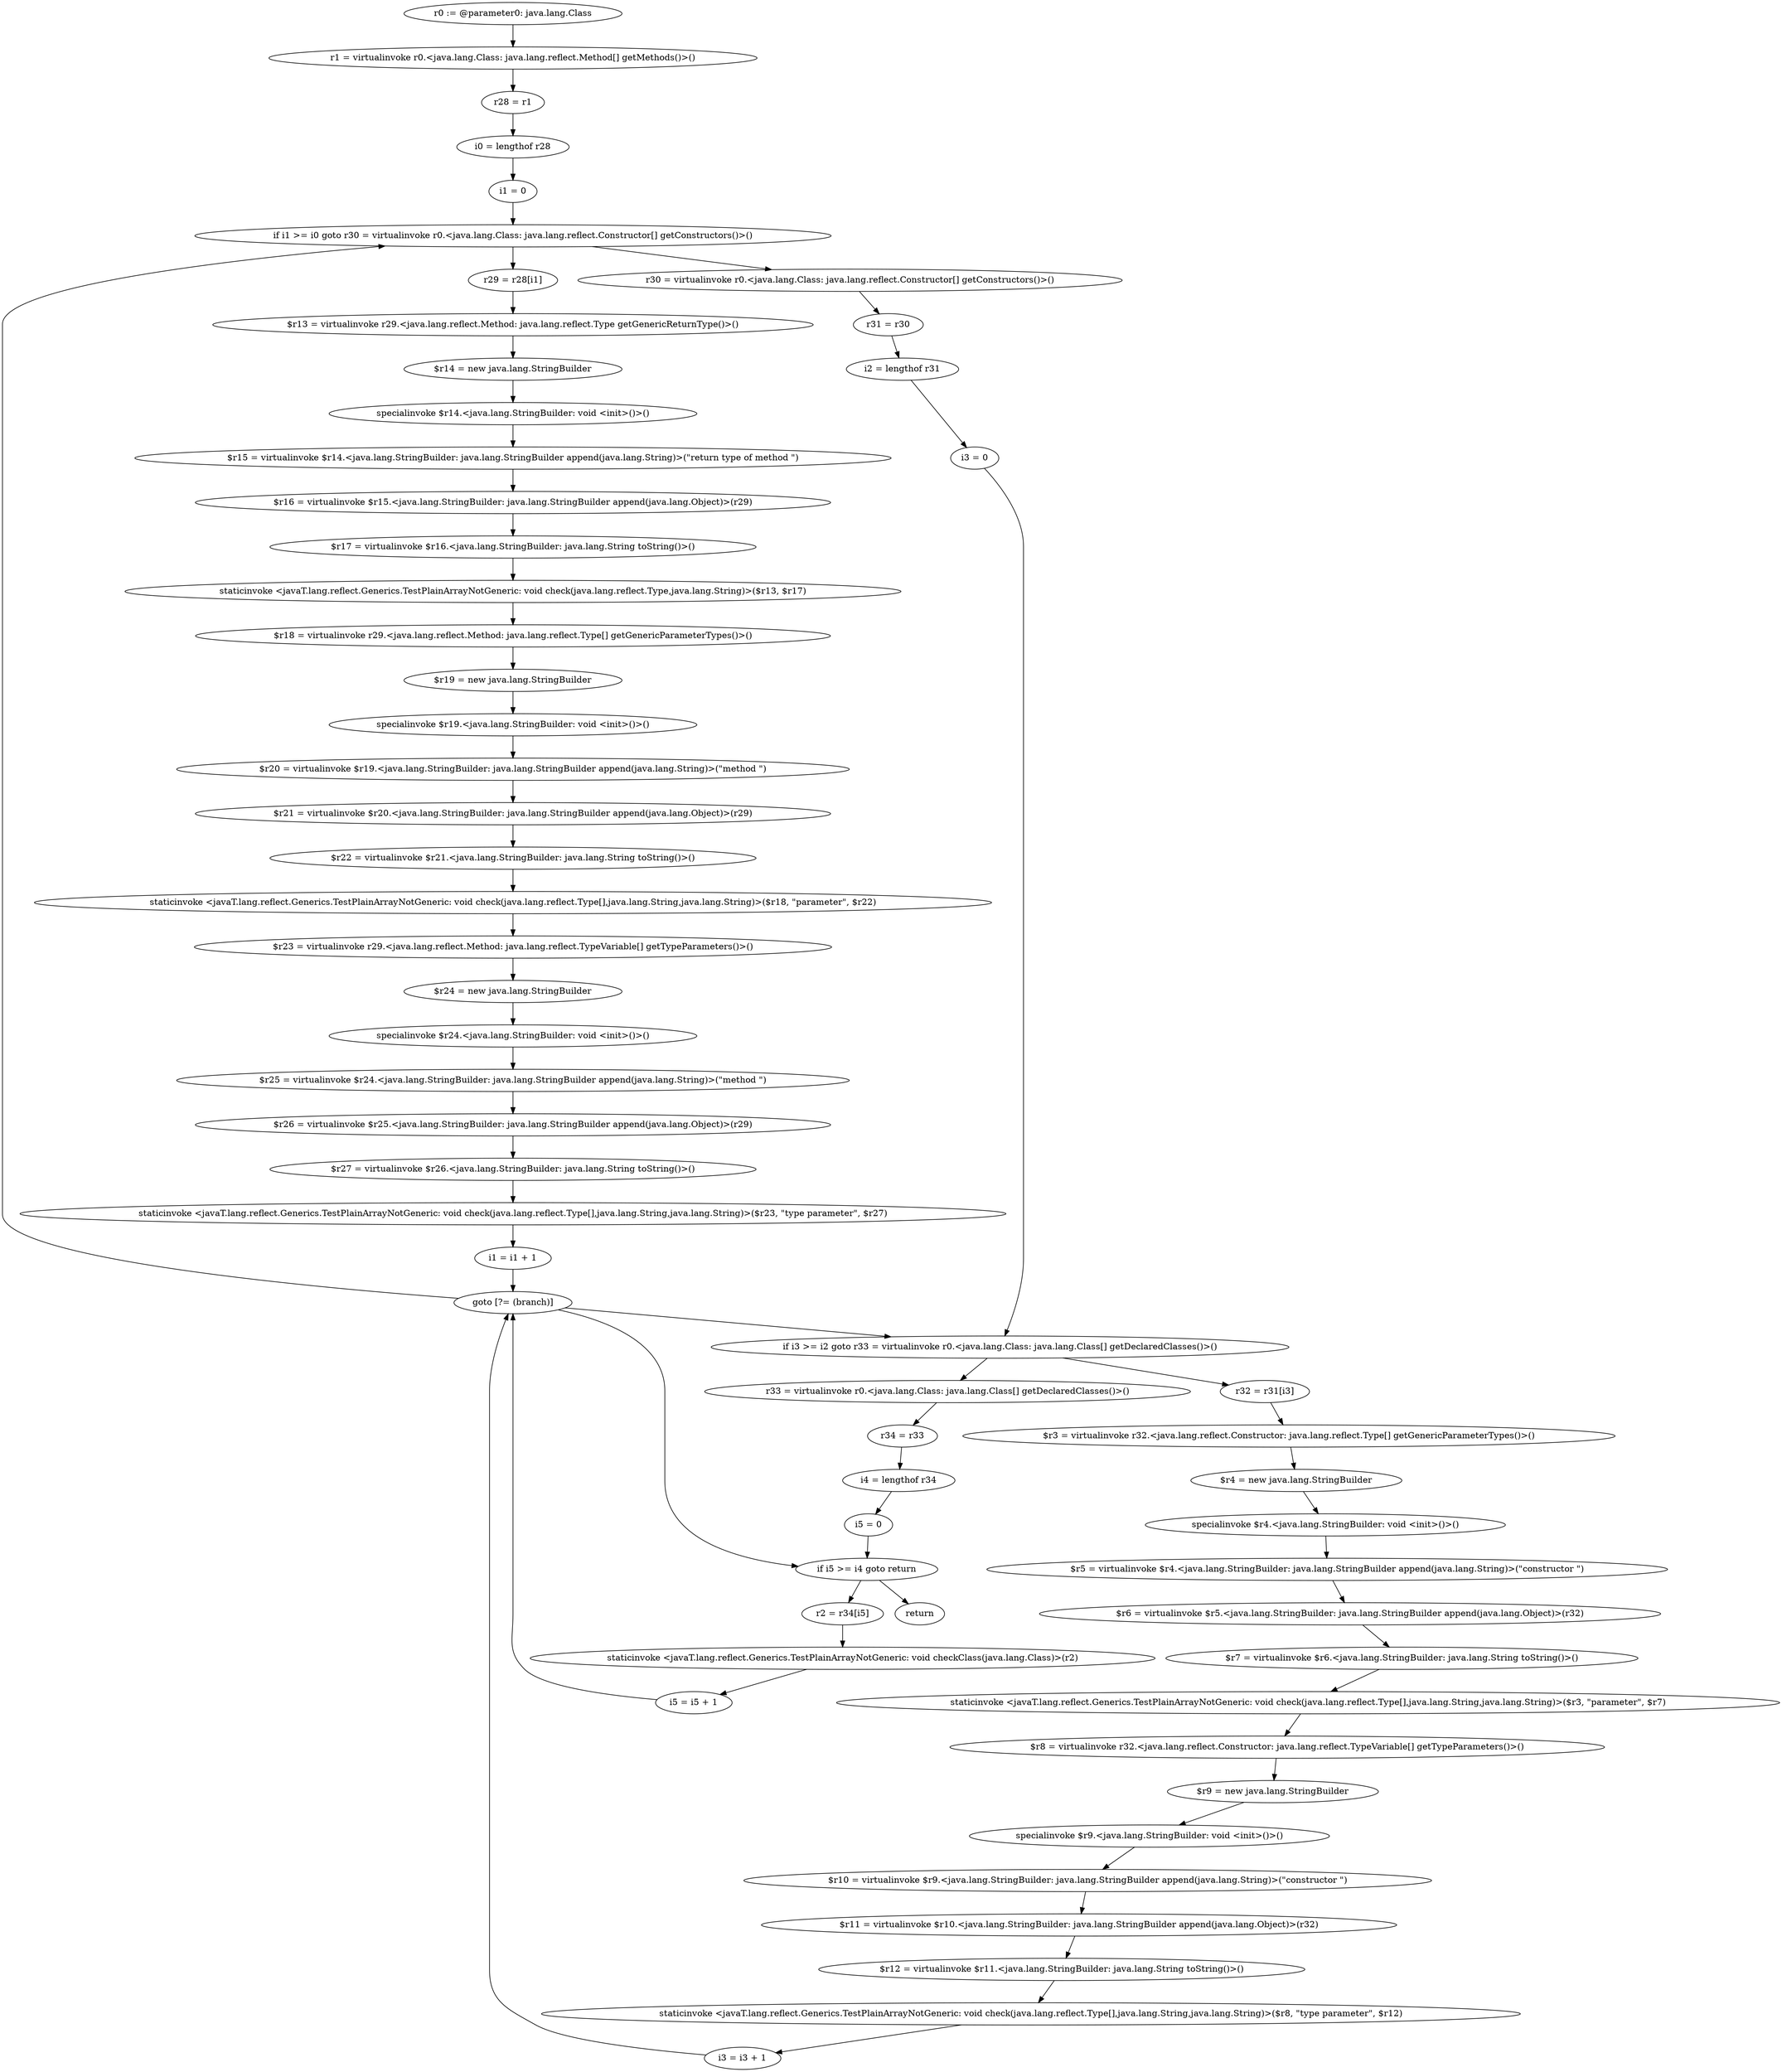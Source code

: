 digraph "unitGraph" {
    "r0 := @parameter0: java.lang.Class"
    "r1 = virtualinvoke r0.<java.lang.Class: java.lang.reflect.Method[] getMethods()>()"
    "r28 = r1"
    "i0 = lengthof r28"
    "i1 = 0"
    "if i1 >= i0 goto r30 = virtualinvoke r0.<java.lang.Class: java.lang.reflect.Constructor[] getConstructors()>()"
    "r29 = r28[i1]"
    "$r13 = virtualinvoke r29.<java.lang.reflect.Method: java.lang.reflect.Type getGenericReturnType()>()"
    "$r14 = new java.lang.StringBuilder"
    "specialinvoke $r14.<java.lang.StringBuilder: void <init>()>()"
    "$r15 = virtualinvoke $r14.<java.lang.StringBuilder: java.lang.StringBuilder append(java.lang.String)>(\"return type of method \")"
    "$r16 = virtualinvoke $r15.<java.lang.StringBuilder: java.lang.StringBuilder append(java.lang.Object)>(r29)"
    "$r17 = virtualinvoke $r16.<java.lang.StringBuilder: java.lang.String toString()>()"
    "staticinvoke <javaT.lang.reflect.Generics.TestPlainArrayNotGeneric: void check(java.lang.reflect.Type,java.lang.String)>($r13, $r17)"
    "$r18 = virtualinvoke r29.<java.lang.reflect.Method: java.lang.reflect.Type[] getGenericParameterTypes()>()"
    "$r19 = new java.lang.StringBuilder"
    "specialinvoke $r19.<java.lang.StringBuilder: void <init>()>()"
    "$r20 = virtualinvoke $r19.<java.lang.StringBuilder: java.lang.StringBuilder append(java.lang.String)>(\"method \")"
    "$r21 = virtualinvoke $r20.<java.lang.StringBuilder: java.lang.StringBuilder append(java.lang.Object)>(r29)"
    "$r22 = virtualinvoke $r21.<java.lang.StringBuilder: java.lang.String toString()>()"
    "staticinvoke <javaT.lang.reflect.Generics.TestPlainArrayNotGeneric: void check(java.lang.reflect.Type[],java.lang.String,java.lang.String)>($r18, \"parameter\", $r22)"
    "$r23 = virtualinvoke r29.<java.lang.reflect.Method: java.lang.reflect.TypeVariable[] getTypeParameters()>()"
    "$r24 = new java.lang.StringBuilder"
    "specialinvoke $r24.<java.lang.StringBuilder: void <init>()>()"
    "$r25 = virtualinvoke $r24.<java.lang.StringBuilder: java.lang.StringBuilder append(java.lang.String)>(\"method \")"
    "$r26 = virtualinvoke $r25.<java.lang.StringBuilder: java.lang.StringBuilder append(java.lang.Object)>(r29)"
    "$r27 = virtualinvoke $r26.<java.lang.StringBuilder: java.lang.String toString()>()"
    "staticinvoke <javaT.lang.reflect.Generics.TestPlainArrayNotGeneric: void check(java.lang.reflect.Type[],java.lang.String,java.lang.String)>($r23, \"type parameter\", $r27)"
    "i1 = i1 + 1"
    "goto [?= (branch)]"
    "r30 = virtualinvoke r0.<java.lang.Class: java.lang.reflect.Constructor[] getConstructors()>()"
    "r31 = r30"
    "i2 = lengthof r31"
    "i3 = 0"
    "if i3 >= i2 goto r33 = virtualinvoke r0.<java.lang.Class: java.lang.Class[] getDeclaredClasses()>()"
    "r32 = r31[i3]"
    "$r3 = virtualinvoke r32.<java.lang.reflect.Constructor: java.lang.reflect.Type[] getGenericParameterTypes()>()"
    "$r4 = new java.lang.StringBuilder"
    "specialinvoke $r4.<java.lang.StringBuilder: void <init>()>()"
    "$r5 = virtualinvoke $r4.<java.lang.StringBuilder: java.lang.StringBuilder append(java.lang.String)>(\"constructor \")"
    "$r6 = virtualinvoke $r5.<java.lang.StringBuilder: java.lang.StringBuilder append(java.lang.Object)>(r32)"
    "$r7 = virtualinvoke $r6.<java.lang.StringBuilder: java.lang.String toString()>()"
    "staticinvoke <javaT.lang.reflect.Generics.TestPlainArrayNotGeneric: void check(java.lang.reflect.Type[],java.lang.String,java.lang.String)>($r3, \"parameter\", $r7)"
    "$r8 = virtualinvoke r32.<java.lang.reflect.Constructor: java.lang.reflect.TypeVariable[] getTypeParameters()>()"
    "$r9 = new java.lang.StringBuilder"
    "specialinvoke $r9.<java.lang.StringBuilder: void <init>()>()"
    "$r10 = virtualinvoke $r9.<java.lang.StringBuilder: java.lang.StringBuilder append(java.lang.String)>(\"constructor \")"
    "$r11 = virtualinvoke $r10.<java.lang.StringBuilder: java.lang.StringBuilder append(java.lang.Object)>(r32)"
    "$r12 = virtualinvoke $r11.<java.lang.StringBuilder: java.lang.String toString()>()"
    "staticinvoke <javaT.lang.reflect.Generics.TestPlainArrayNotGeneric: void check(java.lang.reflect.Type[],java.lang.String,java.lang.String)>($r8, \"type parameter\", $r12)"
    "i3 = i3 + 1"
    "r33 = virtualinvoke r0.<java.lang.Class: java.lang.Class[] getDeclaredClasses()>()"
    "r34 = r33"
    "i4 = lengthof r34"
    "i5 = 0"
    "if i5 >= i4 goto return"
    "r2 = r34[i5]"
    "staticinvoke <javaT.lang.reflect.Generics.TestPlainArrayNotGeneric: void checkClass(java.lang.Class)>(r2)"
    "i5 = i5 + 1"
    "return"
    "r0 := @parameter0: java.lang.Class"->"r1 = virtualinvoke r0.<java.lang.Class: java.lang.reflect.Method[] getMethods()>()";
    "r1 = virtualinvoke r0.<java.lang.Class: java.lang.reflect.Method[] getMethods()>()"->"r28 = r1";
    "r28 = r1"->"i0 = lengthof r28";
    "i0 = lengthof r28"->"i1 = 0";
    "i1 = 0"->"if i1 >= i0 goto r30 = virtualinvoke r0.<java.lang.Class: java.lang.reflect.Constructor[] getConstructors()>()";
    "if i1 >= i0 goto r30 = virtualinvoke r0.<java.lang.Class: java.lang.reflect.Constructor[] getConstructors()>()"->"r29 = r28[i1]";
    "if i1 >= i0 goto r30 = virtualinvoke r0.<java.lang.Class: java.lang.reflect.Constructor[] getConstructors()>()"->"r30 = virtualinvoke r0.<java.lang.Class: java.lang.reflect.Constructor[] getConstructors()>()";
    "r29 = r28[i1]"->"$r13 = virtualinvoke r29.<java.lang.reflect.Method: java.lang.reflect.Type getGenericReturnType()>()";
    "$r13 = virtualinvoke r29.<java.lang.reflect.Method: java.lang.reflect.Type getGenericReturnType()>()"->"$r14 = new java.lang.StringBuilder";
    "$r14 = new java.lang.StringBuilder"->"specialinvoke $r14.<java.lang.StringBuilder: void <init>()>()";
    "specialinvoke $r14.<java.lang.StringBuilder: void <init>()>()"->"$r15 = virtualinvoke $r14.<java.lang.StringBuilder: java.lang.StringBuilder append(java.lang.String)>(\"return type of method \")";
    "$r15 = virtualinvoke $r14.<java.lang.StringBuilder: java.lang.StringBuilder append(java.lang.String)>(\"return type of method \")"->"$r16 = virtualinvoke $r15.<java.lang.StringBuilder: java.lang.StringBuilder append(java.lang.Object)>(r29)";
    "$r16 = virtualinvoke $r15.<java.lang.StringBuilder: java.lang.StringBuilder append(java.lang.Object)>(r29)"->"$r17 = virtualinvoke $r16.<java.lang.StringBuilder: java.lang.String toString()>()";
    "$r17 = virtualinvoke $r16.<java.lang.StringBuilder: java.lang.String toString()>()"->"staticinvoke <javaT.lang.reflect.Generics.TestPlainArrayNotGeneric: void check(java.lang.reflect.Type,java.lang.String)>($r13, $r17)";
    "staticinvoke <javaT.lang.reflect.Generics.TestPlainArrayNotGeneric: void check(java.lang.reflect.Type,java.lang.String)>($r13, $r17)"->"$r18 = virtualinvoke r29.<java.lang.reflect.Method: java.lang.reflect.Type[] getGenericParameterTypes()>()";
    "$r18 = virtualinvoke r29.<java.lang.reflect.Method: java.lang.reflect.Type[] getGenericParameterTypes()>()"->"$r19 = new java.lang.StringBuilder";
    "$r19 = new java.lang.StringBuilder"->"specialinvoke $r19.<java.lang.StringBuilder: void <init>()>()";
    "specialinvoke $r19.<java.lang.StringBuilder: void <init>()>()"->"$r20 = virtualinvoke $r19.<java.lang.StringBuilder: java.lang.StringBuilder append(java.lang.String)>(\"method \")";
    "$r20 = virtualinvoke $r19.<java.lang.StringBuilder: java.lang.StringBuilder append(java.lang.String)>(\"method \")"->"$r21 = virtualinvoke $r20.<java.lang.StringBuilder: java.lang.StringBuilder append(java.lang.Object)>(r29)";
    "$r21 = virtualinvoke $r20.<java.lang.StringBuilder: java.lang.StringBuilder append(java.lang.Object)>(r29)"->"$r22 = virtualinvoke $r21.<java.lang.StringBuilder: java.lang.String toString()>()";
    "$r22 = virtualinvoke $r21.<java.lang.StringBuilder: java.lang.String toString()>()"->"staticinvoke <javaT.lang.reflect.Generics.TestPlainArrayNotGeneric: void check(java.lang.reflect.Type[],java.lang.String,java.lang.String)>($r18, \"parameter\", $r22)";
    "staticinvoke <javaT.lang.reflect.Generics.TestPlainArrayNotGeneric: void check(java.lang.reflect.Type[],java.lang.String,java.lang.String)>($r18, \"parameter\", $r22)"->"$r23 = virtualinvoke r29.<java.lang.reflect.Method: java.lang.reflect.TypeVariable[] getTypeParameters()>()";
    "$r23 = virtualinvoke r29.<java.lang.reflect.Method: java.lang.reflect.TypeVariable[] getTypeParameters()>()"->"$r24 = new java.lang.StringBuilder";
    "$r24 = new java.lang.StringBuilder"->"specialinvoke $r24.<java.lang.StringBuilder: void <init>()>()";
    "specialinvoke $r24.<java.lang.StringBuilder: void <init>()>()"->"$r25 = virtualinvoke $r24.<java.lang.StringBuilder: java.lang.StringBuilder append(java.lang.String)>(\"method \")";
    "$r25 = virtualinvoke $r24.<java.lang.StringBuilder: java.lang.StringBuilder append(java.lang.String)>(\"method \")"->"$r26 = virtualinvoke $r25.<java.lang.StringBuilder: java.lang.StringBuilder append(java.lang.Object)>(r29)";
    "$r26 = virtualinvoke $r25.<java.lang.StringBuilder: java.lang.StringBuilder append(java.lang.Object)>(r29)"->"$r27 = virtualinvoke $r26.<java.lang.StringBuilder: java.lang.String toString()>()";
    "$r27 = virtualinvoke $r26.<java.lang.StringBuilder: java.lang.String toString()>()"->"staticinvoke <javaT.lang.reflect.Generics.TestPlainArrayNotGeneric: void check(java.lang.reflect.Type[],java.lang.String,java.lang.String)>($r23, \"type parameter\", $r27)";
    "staticinvoke <javaT.lang.reflect.Generics.TestPlainArrayNotGeneric: void check(java.lang.reflect.Type[],java.lang.String,java.lang.String)>($r23, \"type parameter\", $r27)"->"i1 = i1 + 1";
    "i1 = i1 + 1"->"goto [?= (branch)]";
    "goto [?= (branch)]"->"if i1 >= i0 goto r30 = virtualinvoke r0.<java.lang.Class: java.lang.reflect.Constructor[] getConstructors()>()";
    "r30 = virtualinvoke r0.<java.lang.Class: java.lang.reflect.Constructor[] getConstructors()>()"->"r31 = r30";
    "r31 = r30"->"i2 = lengthof r31";
    "i2 = lengthof r31"->"i3 = 0";
    "i3 = 0"->"if i3 >= i2 goto r33 = virtualinvoke r0.<java.lang.Class: java.lang.Class[] getDeclaredClasses()>()";
    "if i3 >= i2 goto r33 = virtualinvoke r0.<java.lang.Class: java.lang.Class[] getDeclaredClasses()>()"->"r32 = r31[i3]";
    "if i3 >= i2 goto r33 = virtualinvoke r0.<java.lang.Class: java.lang.Class[] getDeclaredClasses()>()"->"r33 = virtualinvoke r0.<java.lang.Class: java.lang.Class[] getDeclaredClasses()>()";
    "r32 = r31[i3]"->"$r3 = virtualinvoke r32.<java.lang.reflect.Constructor: java.lang.reflect.Type[] getGenericParameterTypes()>()";
    "$r3 = virtualinvoke r32.<java.lang.reflect.Constructor: java.lang.reflect.Type[] getGenericParameterTypes()>()"->"$r4 = new java.lang.StringBuilder";
    "$r4 = new java.lang.StringBuilder"->"specialinvoke $r4.<java.lang.StringBuilder: void <init>()>()";
    "specialinvoke $r4.<java.lang.StringBuilder: void <init>()>()"->"$r5 = virtualinvoke $r4.<java.lang.StringBuilder: java.lang.StringBuilder append(java.lang.String)>(\"constructor \")";
    "$r5 = virtualinvoke $r4.<java.lang.StringBuilder: java.lang.StringBuilder append(java.lang.String)>(\"constructor \")"->"$r6 = virtualinvoke $r5.<java.lang.StringBuilder: java.lang.StringBuilder append(java.lang.Object)>(r32)";
    "$r6 = virtualinvoke $r5.<java.lang.StringBuilder: java.lang.StringBuilder append(java.lang.Object)>(r32)"->"$r7 = virtualinvoke $r6.<java.lang.StringBuilder: java.lang.String toString()>()";
    "$r7 = virtualinvoke $r6.<java.lang.StringBuilder: java.lang.String toString()>()"->"staticinvoke <javaT.lang.reflect.Generics.TestPlainArrayNotGeneric: void check(java.lang.reflect.Type[],java.lang.String,java.lang.String)>($r3, \"parameter\", $r7)";
    "staticinvoke <javaT.lang.reflect.Generics.TestPlainArrayNotGeneric: void check(java.lang.reflect.Type[],java.lang.String,java.lang.String)>($r3, \"parameter\", $r7)"->"$r8 = virtualinvoke r32.<java.lang.reflect.Constructor: java.lang.reflect.TypeVariable[] getTypeParameters()>()";
    "$r8 = virtualinvoke r32.<java.lang.reflect.Constructor: java.lang.reflect.TypeVariable[] getTypeParameters()>()"->"$r9 = new java.lang.StringBuilder";
    "$r9 = new java.lang.StringBuilder"->"specialinvoke $r9.<java.lang.StringBuilder: void <init>()>()";
    "specialinvoke $r9.<java.lang.StringBuilder: void <init>()>()"->"$r10 = virtualinvoke $r9.<java.lang.StringBuilder: java.lang.StringBuilder append(java.lang.String)>(\"constructor \")";
    "$r10 = virtualinvoke $r9.<java.lang.StringBuilder: java.lang.StringBuilder append(java.lang.String)>(\"constructor \")"->"$r11 = virtualinvoke $r10.<java.lang.StringBuilder: java.lang.StringBuilder append(java.lang.Object)>(r32)";
    "$r11 = virtualinvoke $r10.<java.lang.StringBuilder: java.lang.StringBuilder append(java.lang.Object)>(r32)"->"$r12 = virtualinvoke $r11.<java.lang.StringBuilder: java.lang.String toString()>()";
    "$r12 = virtualinvoke $r11.<java.lang.StringBuilder: java.lang.String toString()>()"->"staticinvoke <javaT.lang.reflect.Generics.TestPlainArrayNotGeneric: void check(java.lang.reflect.Type[],java.lang.String,java.lang.String)>($r8, \"type parameter\", $r12)";
    "staticinvoke <javaT.lang.reflect.Generics.TestPlainArrayNotGeneric: void check(java.lang.reflect.Type[],java.lang.String,java.lang.String)>($r8, \"type parameter\", $r12)"->"i3 = i3 + 1";
    "i3 = i3 + 1"->"goto [?= (branch)]";
    "goto [?= (branch)]"->"if i3 >= i2 goto r33 = virtualinvoke r0.<java.lang.Class: java.lang.Class[] getDeclaredClasses()>()";
    "r33 = virtualinvoke r0.<java.lang.Class: java.lang.Class[] getDeclaredClasses()>()"->"r34 = r33";
    "r34 = r33"->"i4 = lengthof r34";
    "i4 = lengthof r34"->"i5 = 0";
    "i5 = 0"->"if i5 >= i4 goto return";
    "if i5 >= i4 goto return"->"r2 = r34[i5]";
    "if i5 >= i4 goto return"->"return";
    "r2 = r34[i5]"->"staticinvoke <javaT.lang.reflect.Generics.TestPlainArrayNotGeneric: void checkClass(java.lang.Class)>(r2)";
    "staticinvoke <javaT.lang.reflect.Generics.TestPlainArrayNotGeneric: void checkClass(java.lang.Class)>(r2)"->"i5 = i5 + 1";
    "i5 = i5 + 1"->"goto [?= (branch)]";
    "goto [?= (branch)]"->"if i5 >= i4 goto return";
}

